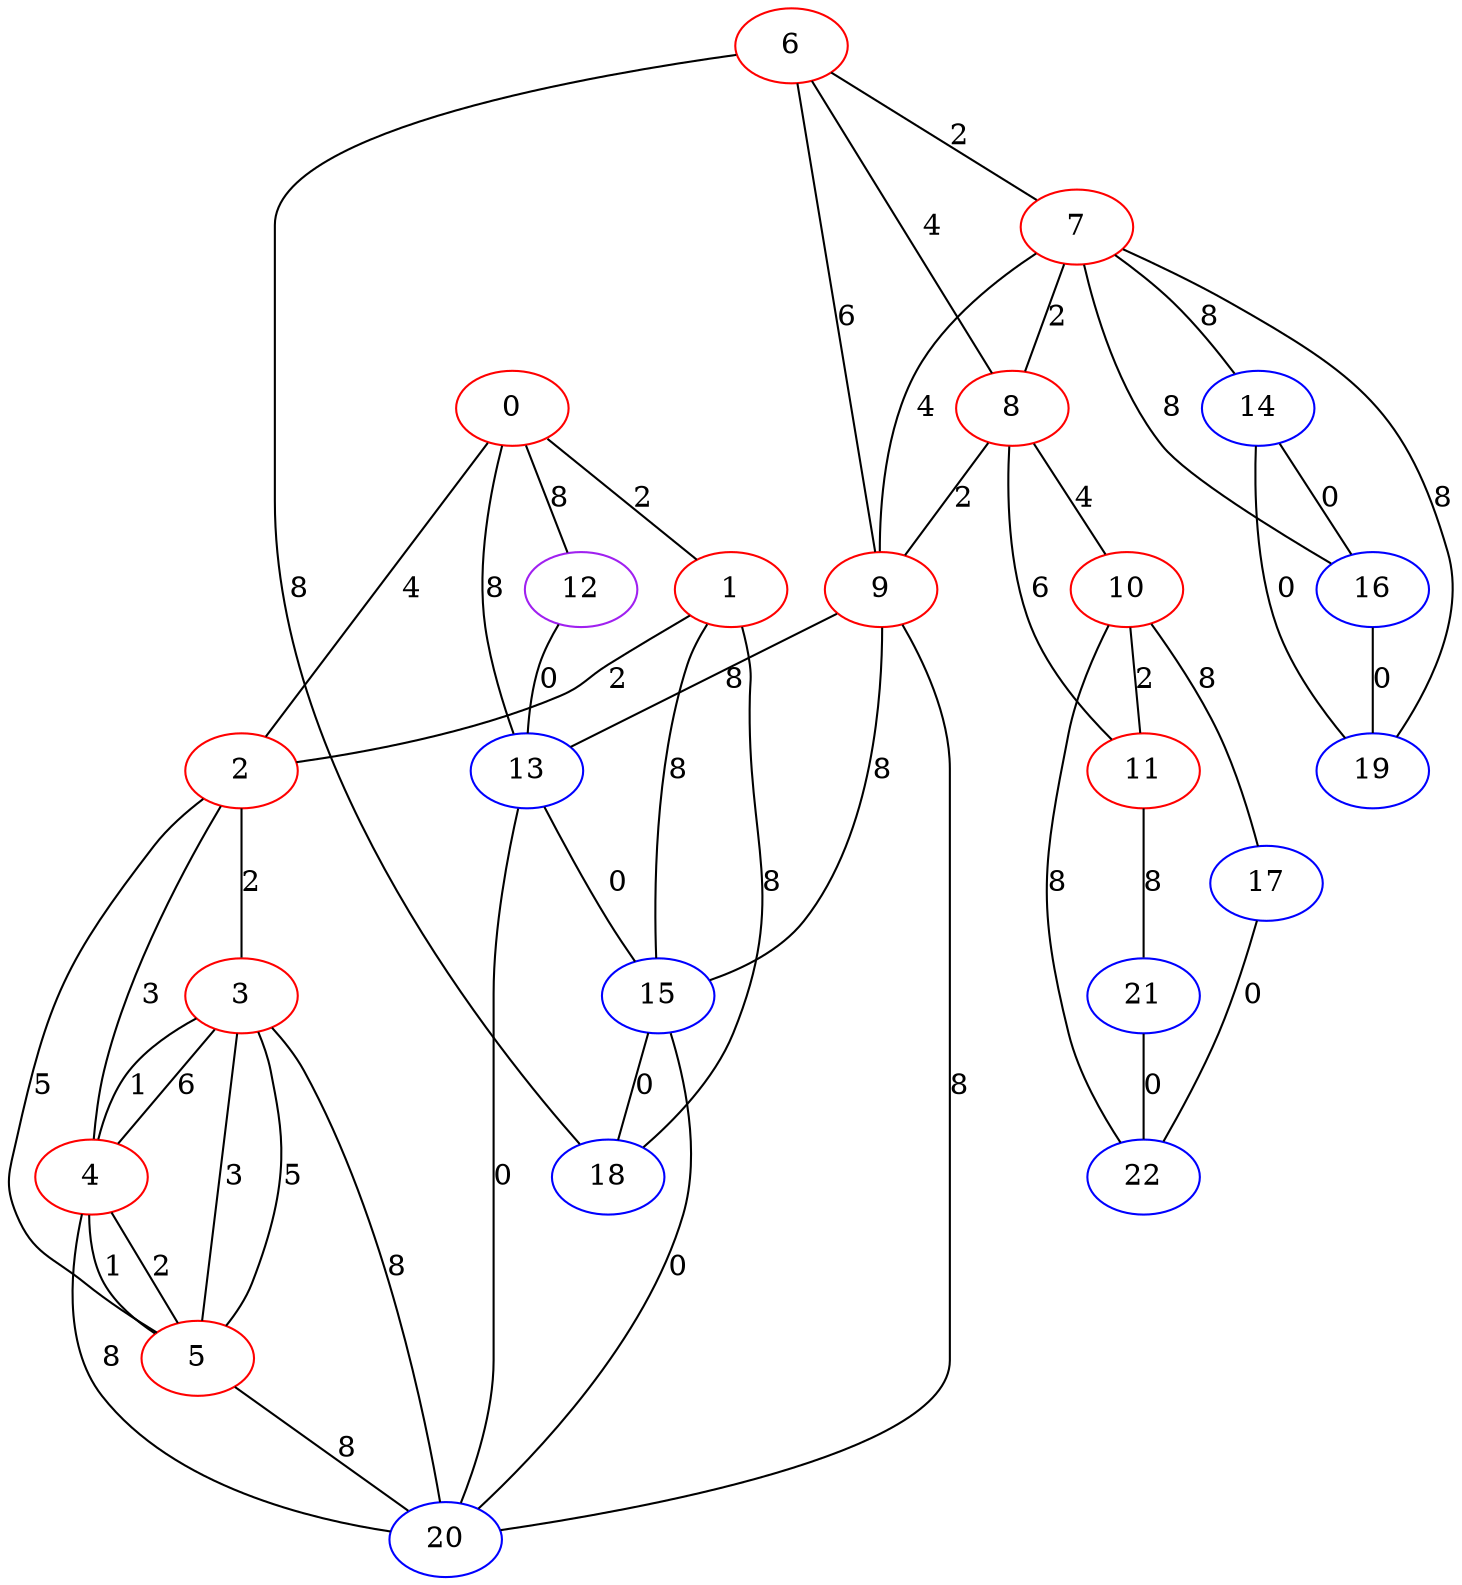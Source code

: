 graph "" {
0 [color=red, weight=1];
1 [color=red, weight=1];
2 [color=red, weight=1];
3 [color=red, weight=1];
4 [color=red, weight=1];
5 [color=red, weight=1];
6 [color=red, weight=1];
7 [color=red, weight=1];
8 [color=red, weight=1];
9 [color=red, weight=1];
10 [color=red, weight=1];
11 [color=red, weight=1];
12 [color=purple, weight=4];
13 [color=blue, weight=3];
14 [color=blue, weight=3];
15 [color=blue, weight=3];
16 [color=blue, weight=3];
17 [color=blue, weight=3];
18 [color=blue, weight=3];
19 [color=blue, weight=3];
20 [color=blue, weight=3];
21 [color=blue, weight=3];
22 [color=blue, weight=3];
0 -- 1  [key=0, label=2];
0 -- 2  [key=0, label=4];
0 -- 12  [key=0, label=8];
0 -- 13  [key=0, label=8];
1 -- 2  [key=0, label=2];
1 -- 18  [key=0, label=8];
1 -- 15  [key=0, label=8];
2 -- 3  [key=0, label=2];
2 -- 4  [key=0, label=3];
2 -- 5  [key=0, label=5];
3 -- 20  [key=0, label=8];
3 -- 4  [key=0, label=6];
3 -- 4  [key=1, label=1];
3 -- 5  [key=0, label=5];
3 -- 5  [key=1, label=3];
4 -- 20  [key=0, label=8];
4 -- 5  [key=0, label=1];
4 -- 5  [key=1, label=2];
5 -- 20  [key=0, label=8];
6 -- 8  [key=0, label=4];
6 -- 9  [key=0, label=6];
6 -- 18  [key=0, label=8];
6 -- 7  [key=0, label=2];
7 -- 8  [key=0, label=2];
7 -- 9  [key=0, label=4];
7 -- 14  [key=0, label=8];
7 -- 16  [key=0, label=8];
7 -- 19  [key=0, label=8];
8 -- 9  [key=0, label=2];
8 -- 10  [key=0, label=4];
8 -- 11  [key=0, label=6];
9 -- 13  [key=0, label=8];
9 -- 15  [key=0, label=8];
9 -- 20  [key=0, label=8];
10 -- 17  [key=0, label=8];
10 -- 11  [key=0, label=2];
10 -- 22  [key=0, label=8];
11 -- 21  [key=0, label=8];
12 -- 13  [key=0, label=0];
13 -- 20  [key=0, label=0];
13 -- 15  [key=0, label=0];
14 -- 16  [key=0, label=0];
14 -- 19  [key=0, label=0];
15 -- 18  [key=0, label=0];
15 -- 20  [key=0, label=0];
16 -- 19  [key=0, label=0];
17 -- 22  [key=0, label=0];
21 -- 22  [key=0, label=0];
}
